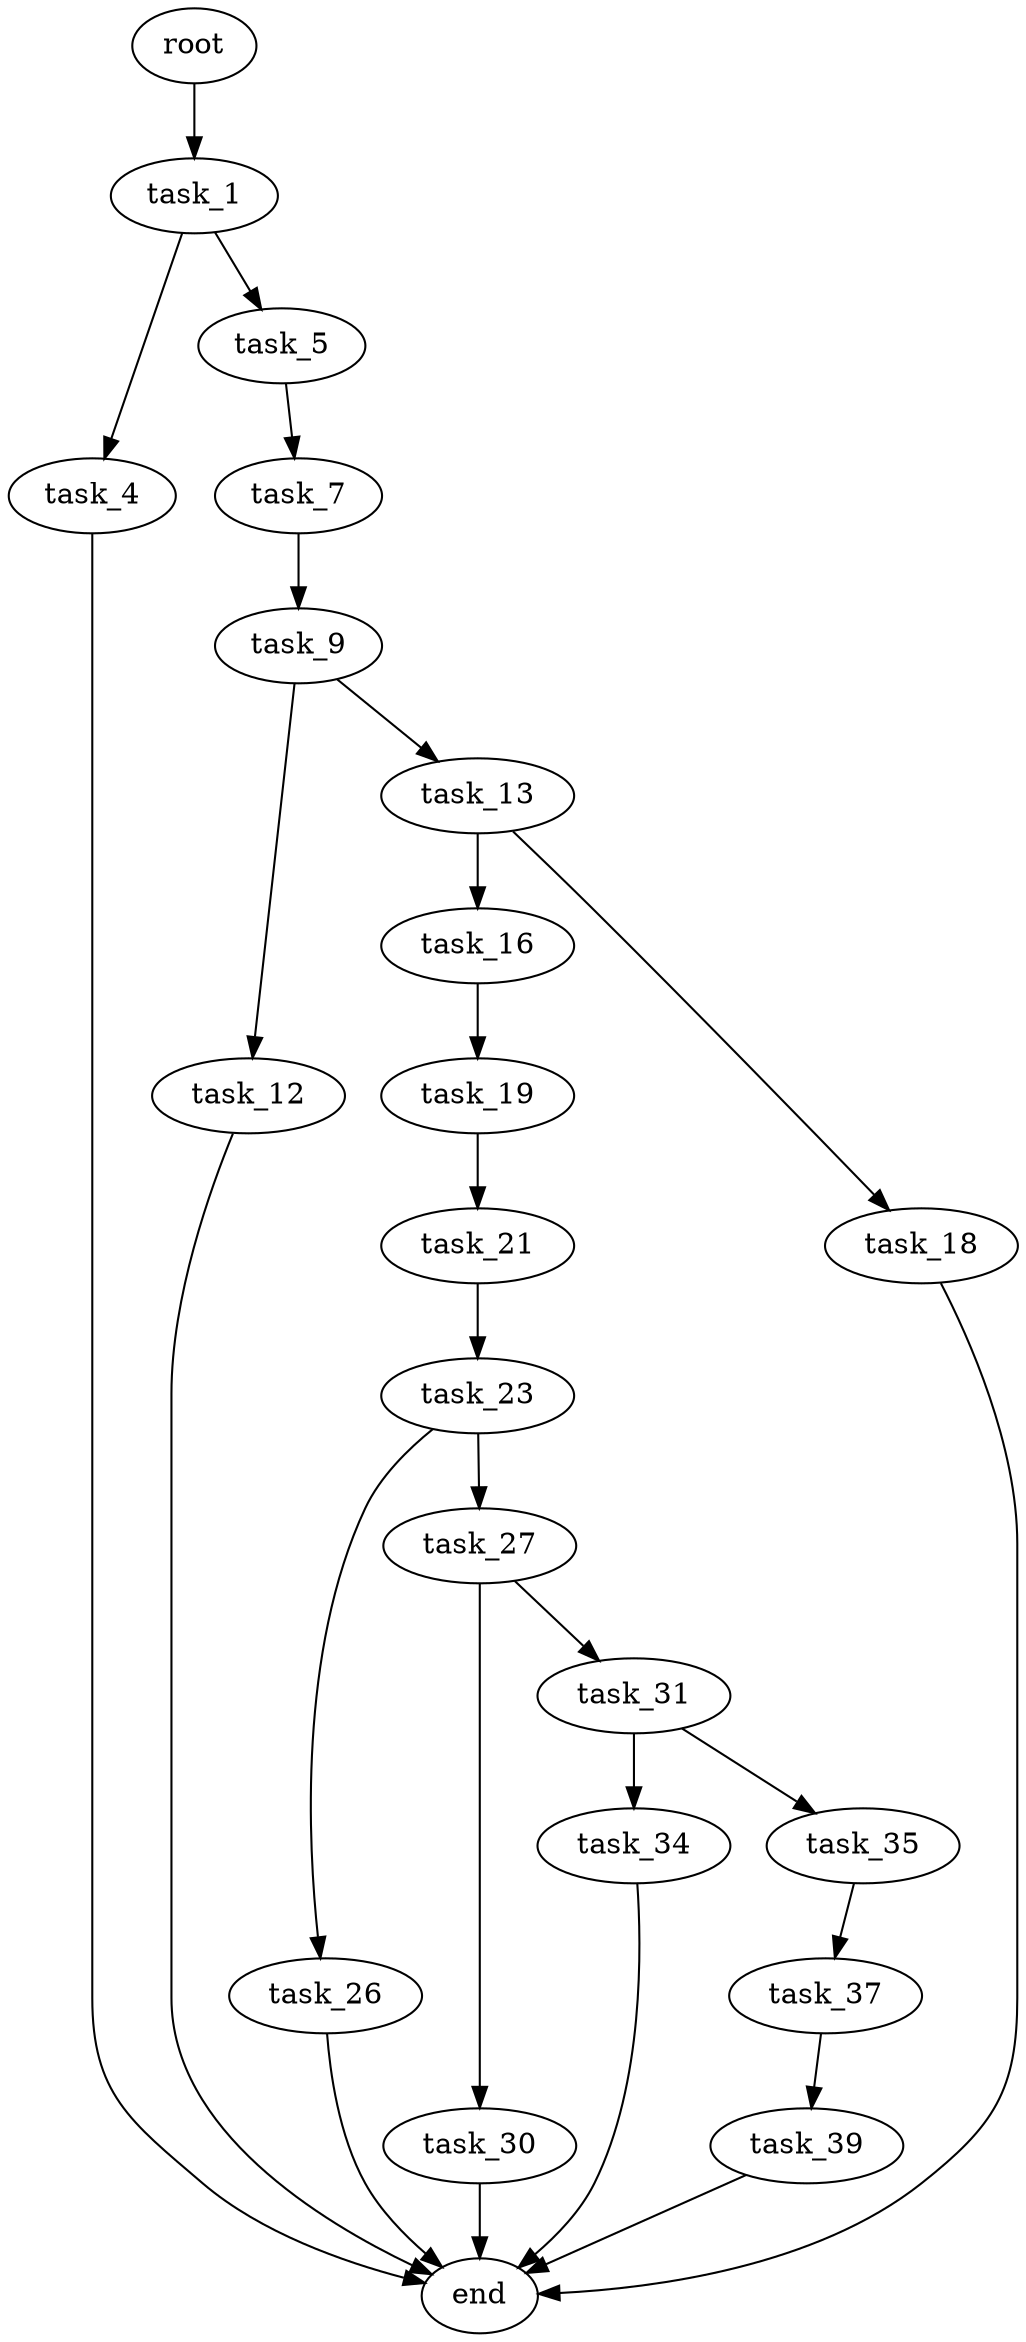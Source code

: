 digraph G {
  root [size="0.000000"];
  task_1 [size="1073741824000.000000"];
  task_4 [size="67019802455.000000"];
  task_5 [size="9069300743.000000"];
  task_7 [size="1165961221287.000000"];
  task_9 [size="31163094596.000000"];
  task_12 [size="8589934592.000000"];
  task_13 [size="3180803895.000000"];
  task_16 [size="71005715939.000000"];
  task_18 [size="25730299287.000000"];
  task_19 [size="13638909750.000000"];
  task_21 [size="10955430329.000000"];
  task_23 [size="3766906754.000000"];
  task_26 [size="13226185250.000000"];
  task_27 [size="369712995302.000000"];
  task_30 [size="428380014312.000000"];
  task_31 [size="1073741824000.000000"];
  task_34 [size="21024054830.000000"];
  task_35 [size="13621958041.000000"];
  task_37 [size="89435984678.000000"];
  task_39 [size="18657141443.000000"];
  end [size="0.000000"];

  root -> task_1 [size="1.000000"];
  task_1 -> task_4 [size="838860800.000000"];
  task_1 -> task_5 [size="838860800.000000"];
  task_4 -> end [size="1.000000"];
  task_5 -> task_7 [size="301989888.000000"];
  task_7 -> task_9 [size="838860800.000000"];
  task_9 -> task_12 [size="33554432.000000"];
  task_9 -> task_13 [size="33554432.000000"];
  task_12 -> end [size="1.000000"];
  task_13 -> task_16 [size="75497472.000000"];
  task_13 -> task_18 [size="75497472.000000"];
  task_16 -> task_19 [size="75497472.000000"];
  task_18 -> end [size="1.000000"];
  task_19 -> task_21 [size="536870912.000000"];
  task_21 -> task_23 [size="411041792.000000"];
  task_23 -> task_26 [size="75497472.000000"];
  task_23 -> task_27 [size="75497472.000000"];
  task_26 -> end [size="1.000000"];
  task_27 -> task_30 [size="536870912.000000"];
  task_27 -> task_31 [size="536870912.000000"];
  task_30 -> end [size="1.000000"];
  task_31 -> task_34 [size="838860800.000000"];
  task_31 -> task_35 [size="838860800.000000"];
  task_34 -> end [size="1.000000"];
  task_35 -> task_37 [size="301989888.000000"];
  task_37 -> task_39 [size="301989888.000000"];
  task_39 -> end [size="1.000000"];
}
